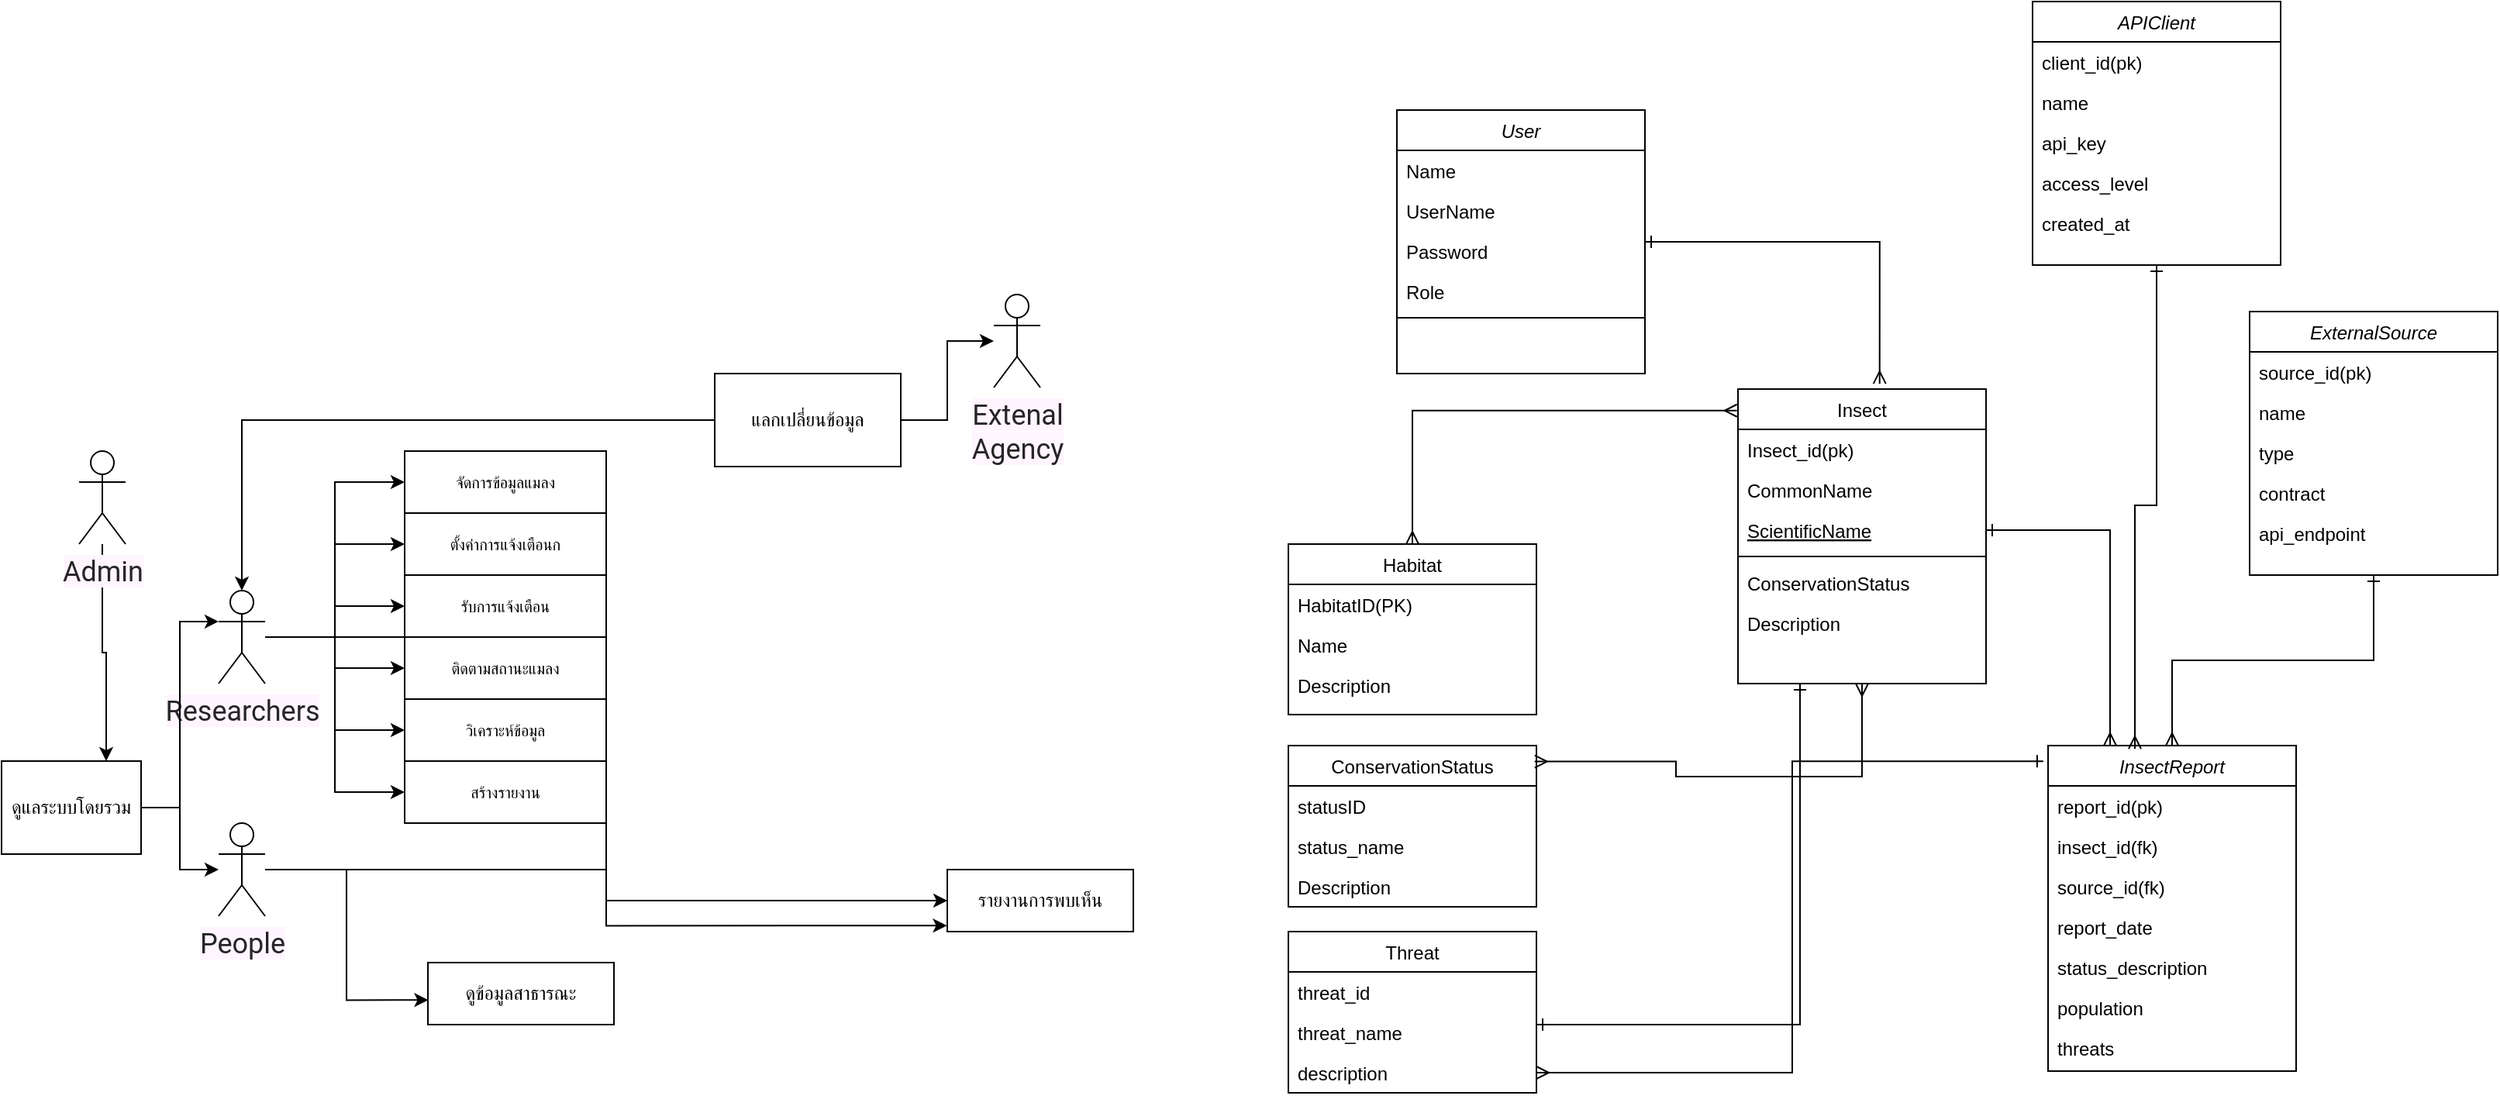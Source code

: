 <mxfile version="24.6.4" type="device">
  <diagram id="C5RBs43oDa-KdzZeNtuy" name="Page-1">
    <mxGraphModel dx="3023" dy="1640" grid="1" gridSize="10" guides="1" tooltips="1" connect="1" arrows="1" fold="1" page="1" pageScale="1" pageWidth="827" pageHeight="1169" math="0" shadow="0">
      <root>
        <mxCell id="WIyWlLk6GJQsqaUBKTNV-0" />
        <mxCell id="WIyWlLk6GJQsqaUBKTNV-1" parent="WIyWlLk6GJQsqaUBKTNV-0" />
        <mxCell id="zkfFHV4jXpPFQw0GAbJ--0" value="User" style="swimlane;fontStyle=2;align=center;verticalAlign=top;childLayout=stackLayout;horizontal=1;startSize=26;horizontalStack=0;resizeParent=1;resizeLast=0;collapsible=1;marginBottom=0;rounded=0;shadow=0;strokeWidth=1;" parent="WIyWlLk6GJQsqaUBKTNV-1" vertex="1">
          <mxGeometry x="90" y="230" width="160" height="170" as="geometry">
            <mxRectangle x="230" y="140" width="160" height="26" as="alternateBounds" />
          </mxGeometry>
        </mxCell>
        <mxCell id="zkfFHV4jXpPFQw0GAbJ--1" value="Name" style="text;align=left;verticalAlign=top;spacingLeft=4;spacingRight=4;overflow=hidden;rotatable=0;points=[[0,0.5],[1,0.5]];portConstraint=eastwest;" parent="zkfFHV4jXpPFQw0GAbJ--0" vertex="1">
          <mxGeometry y="26" width="160" height="26" as="geometry" />
        </mxCell>
        <mxCell id="zkfFHV4jXpPFQw0GAbJ--2" value="UserName" style="text;align=left;verticalAlign=top;spacingLeft=4;spacingRight=4;overflow=hidden;rotatable=0;points=[[0,0.5],[1,0.5]];portConstraint=eastwest;rounded=0;shadow=0;html=0;" parent="zkfFHV4jXpPFQw0GAbJ--0" vertex="1">
          <mxGeometry y="52" width="160" height="26" as="geometry" />
        </mxCell>
        <mxCell id="zkfFHV4jXpPFQw0GAbJ--3" value="Password" style="text;align=left;verticalAlign=top;spacingLeft=4;spacingRight=4;overflow=hidden;rotatable=0;points=[[0,0.5],[1,0.5]];portConstraint=eastwest;rounded=0;shadow=0;html=0;" parent="zkfFHV4jXpPFQw0GAbJ--0" vertex="1">
          <mxGeometry y="78" width="160" height="26" as="geometry" />
        </mxCell>
        <mxCell id="REAAwTQFTj6ytIggt4u_-1" value="Role" style="text;align=left;verticalAlign=top;spacingLeft=4;spacingRight=4;overflow=hidden;rotatable=0;points=[[0,0.5],[1,0.5]];portConstraint=eastwest;rounded=0;shadow=0;html=0;" vertex="1" parent="zkfFHV4jXpPFQw0GAbJ--0">
          <mxGeometry y="104" width="160" height="26" as="geometry" />
        </mxCell>
        <mxCell id="zkfFHV4jXpPFQw0GAbJ--4" value="" style="line;html=1;strokeWidth=1;align=left;verticalAlign=middle;spacingTop=-1;spacingLeft=3;spacingRight=3;rotatable=0;labelPosition=right;points=[];portConstraint=eastwest;" parent="zkfFHV4jXpPFQw0GAbJ--0" vertex="1">
          <mxGeometry y="130" width="160" height="8" as="geometry" />
        </mxCell>
        <mxCell id="zkfFHV4jXpPFQw0GAbJ--6" value="Insect" style="swimlane;fontStyle=0;align=center;verticalAlign=top;childLayout=stackLayout;horizontal=1;startSize=26;horizontalStack=0;resizeParent=1;resizeLast=0;collapsible=1;marginBottom=0;rounded=0;shadow=0;strokeWidth=1;" parent="WIyWlLk6GJQsqaUBKTNV-1" vertex="1">
          <mxGeometry x="310" y="410" width="160" height="190" as="geometry">
            <mxRectangle x="130" y="380" width="160" height="26" as="alternateBounds" />
          </mxGeometry>
        </mxCell>
        <mxCell id="zkfFHV4jXpPFQw0GAbJ--7" value="Insect_id(pk)" style="text;align=left;verticalAlign=top;spacingLeft=4;spacingRight=4;overflow=hidden;rotatable=0;points=[[0,0.5],[1,0.5]];portConstraint=eastwest;" parent="zkfFHV4jXpPFQw0GAbJ--6" vertex="1">
          <mxGeometry y="26" width="160" height="26" as="geometry" />
        </mxCell>
        <mxCell id="zkfFHV4jXpPFQw0GAbJ--8" value="CommonName" style="text;align=left;verticalAlign=top;spacingLeft=4;spacingRight=4;overflow=hidden;rotatable=0;points=[[0,0.5],[1,0.5]];portConstraint=eastwest;rounded=0;shadow=0;html=0;" parent="zkfFHV4jXpPFQw0GAbJ--6" vertex="1">
          <mxGeometry y="52" width="160" height="26" as="geometry" />
        </mxCell>
        <mxCell id="zkfFHV4jXpPFQw0GAbJ--10" value="ScientificName" style="text;align=left;verticalAlign=top;spacingLeft=4;spacingRight=4;overflow=hidden;rotatable=0;points=[[0,0.5],[1,0.5]];portConstraint=eastwest;fontStyle=4" parent="zkfFHV4jXpPFQw0GAbJ--6" vertex="1">
          <mxGeometry y="78" width="160" height="26" as="geometry" />
        </mxCell>
        <mxCell id="zkfFHV4jXpPFQw0GAbJ--9" value="" style="line;html=1;strokeWidth=1;align=left;verticalAlign=middle;spacingTop=-1;spacingLeft=3;spacingRight=3;rotatable=0;labelPosition=right;points=[];portConstraint=eastwest;" parent="zkfFHV4jXpPFQw0GAbJ--6" vertex="1">
          <mxGeometry y="104" width="160" height="8" as="geometry" />
        </mxCell>
        <mxCell id="zkfFHV4jXpPFQw0GAbJ--11" value="ConservationStatus " style="text;align=left;verticalAlign=top;spacingLeft=4;spacingRight=4;overflow=hidden;rotatable=0;points=[[0,0.5],[1,0.5]];portConstraint=eastwest;" parent="zkfFHV4jXpPFQw0GAbJ--6" vertex="1">
          <mxGeometry y="112" width="160" height="26" as="geometry" />
        </mxCell>
        <mxCell id="REAAwTQFTj6ytIggt4u_-2" value="Description " style="text;align=left;verticalAlign=top;spacingLeft=4;spacingRight=4;overflow=hidden;rotatable=0;points=[[0,0.5],[1,0.5]];portConstraint=eastwest;" vertex="1" parent="zkfFHV4jXpPFQw0GAbJ--6">
          <mxGeometry y="138" width="160" height="26" as="geometry" />
        </mxCell>
        <mxCell id="zkfFHV4jXpPFQw0GAbJ--13" value="ConservationStatus" style="swimlane;fontStyle=0;align=center;verticalAlign=top;childLayout=stackLayout;horizontal=1;startSize=26;horizontalStack=0;resizeParent=1;resizeLast=0;collapsible=1;marginBottom=0;rounded=0;shadow=0;strokeWidth=1;" parent="WIyWlLk6GJQsqaUBKTNV-1" vertex="1">
          <mxGeometry x="20" y="640" width="160" height="104" as="geometry">
            <mxRectangle x="340" y="380" width="170" height="26" as="alternateBounds" />
          </mxGeometry>
        </mxCell>
        <mxCell id="zkfFHV4jXpPFQw0GAbJ--14" value="statusID" style="text;align=left;verticalAlign=top;spacingLeft=4;spacingRight=4;overflow=hidden;rotatable=0;points=[[0,0.5],[1,0.5]];portConstraint=eastwest;" parent="zkfFHV4jXpPFQw0GAbJ--13" vertex="1">
          <mxGeometry y="26" width="160" height="26" as="geometry" />
        </mxCell>
        <mxCell id="REAAwTQFTj6ytIggt4u_-7" value="status_name" style="text;align=left;verticalAlign=top;spacingLeft=4;spacingRight=4;overflow=hidden;rotatable=0;points=[[0,0.5],[1,0.5]];portConstraint=eastwest;" vertex="1" parent="zkfFHV4jXpPFQw0GAbJ--13">
          <mxGeometry y="52" width="160" height="26" as="geometry" />
        </mxCell>
        <mxCell id="REAAwTQFTj6ytIggt4u_-8" value="Description" style="text;align=left;verticalAlign=top;spacingLeft=4;spacingRight=4;overflow=hidden;rotatable=0;points=[[0,0.5],[1,0.5]];portConstraint=eastwest;" vertex="1" parent="zkfFHV4jXpPFQw0GAbJ--13">
          <mxGeometry y="78" width="160" height="26" as="geometry" />
        </mxCell>
        <mxCell id="REAAwTQFTj6ytIggt4u_-3" style="edgeStyle=orthogonalEdgeStyle;rounded=0;orthogonalLoop=1;jettySize=auto;html=1;entryX=0.571;entryY=-0.018;entryDx=0;entryDy=0;entryPerimeter=0;endArrow=ERmany;endFill=0;startArrow=ERone;startFill=0;" edge="1" parent="WIyWlLk6GJQsqaUBKTNV-1" source="zkfFHV4jXpPFQw0GAbJ--0" target="zkfFHV4jXpPFQw0GAbJ--6">
          <mxGeometry relative="1" as="geometry" />
        </mxCell>
        <mxCell id="REAAwTQFTj6ytIggt4u_-12" style="edgeStyle=orthogonalEdgeStyle;rounded=0;orthogonalLoop=1;jettySize=auto;html=1;entryX=0.993;entryY=0.099;entryDx=0;entryDy=0;entryPerimeter=0;endArrow=ERmany;endFill=0;startArrow=ERmany;startFill=0;" edge="1" parent="WIyWlLk6GJQsqaUBKTNV-1" source="zkfFHV4jXpPFQw0GAbJ--6" target="zkfFHV4jXpPFQw0GAbJ--13">
          <mxGeometry relative="1" as="geometry">
            <Array as="points">
              <mxPoint x="270" y="660" />
            </Array>
          </mxGeometry>
        </mxCell>
        <mxCell id="REAAwTQFTj6ytIggt4u_-13" value="Habitat" style="swimlane;fontStyle=0;align=center;verticalAlign=top;childLayout=stackLayout;horizontal=1;startSize=26;horizontalStack=0;resizeParent=1;resizeLast=0;collapsible=1;marginBottom=0;rounded=0;shadow=0;strokeWidth=1;" vertex="1" parent="WIyWlLk6GJQsqaUBKTNV-1">
          <mxGeometry x="20" y="510" width="160" height="110" as="geometry">
            <mxRectangle x="340" y="380" width="170" height="26" as="alternateBounds" />
          </mxGeometry>
        </mxCell>
        <mxCell id="REAAwTQFTj6ytIggt4u_-14" value="HabitatID(PK)" style="text;align=left;verticalAlign=top;spacingLeft=4;spacingRight=4;overflow=hidden;rotatable=0;points=[[0,0.5],[1,0.5]];portConstraint=eastwest;" vertex="1" parent="REAAwTQFTj6ytIggt4u_-13">
          <mxGeometry y="26" width="160" height="26" as="geometry" />
        </mxCell>
        <mxCell id="REAAwTQFTj6ytIggt4u_-15" value="Name" style="text;align=left;verticalAlign=top;spacingLeft=4;spacingRight=4;overflow=hidden;rotatable=0;points=[[0,0.5],[1,0.5]];portConstraint=eastwest;" vertex="1" parent="REAAwTQFTj6ytIggt4u_-13">
          <mxGeometry y="52" width="160" height="26" as="geometry" />
        </mxCell>
        <mxCell id="REAAwTQFTj6ytIggt4u_-16" value="Description" style="text;align=left;verticalAlign=top;spacingLeft=4;spacingRight=4;overflow=hidden;rotatable=0;points=[[0,0.5],[1,0.5]];portConstraint=eastwest;" vertex="1" parent="REAAwTQFTj6ytIggt4u_-13">
          <mxGeometry y="78" width="160" height="26" as="geometry" />
        </mxCell>
        <mxCell id="REAAwTQFTj6ytIggt4u_-17" style="edgeStyle=orthogonalEdgeStyle;rounded=0;orthogonalLoop=1;jettySize=auto;html=1;entryX=0.5;entryY=0;entryDx=0;entryDy=0;endArrow=ERmany;endFill=0;startArrow=ERmany;startFill=0;exitX=-0.004;exitY=0.073;exitDx=0;exitDy=0;exitPerimeter=0;" edge="1" parent="WIyWlLk6GJQsqaUBKTNV-1" source="zkfFHV4jXpPFQw0GAbJ--6" target="REAAwTQFTj6ytIggt4u_-13">
          <mxGeometry relative="1" as="geometry">
            <mxPoint x="230" y="540" as="sourcePoint" />
            <mxPoint x="349" y="640" as="targetPoint" />
          </mxGeometry>
        </mxCell>
        <mxCell id="REAAwTQFTj6ytIggt4u_-23" value="Threat" style="swimlane;fontStyle=0;align=center;verticalAlign=top;childLayout=stackLayout;horizontal=1;startSize=26;horizontalStack=0;resizeParent=1;resizeLast=0;collapsible=1;marginBottom=0;rounded=0;shadow=0;strokeWidth=1;" vertex="1" parent="WIyWlLk6GJQsqaUBKTNV-1">
          <mxGeometry x="20" y="760" width="160" height="104" as="geometry">
            <mxRectangle x="340" y="380" width="170" height="26" as="alternateBounds" />
          </mxGeometry>
        </mxCell>
        <mxCell id="REAAwTQFTj6ytIggt4u_-24" value="threat_id" style="text;align=left;verticalAlign=top;spacingLeft=4;spacingRight=4;overflow=hidden;rotatable=0;points=[[0,0.5],[1,0.5]];portConstraint=eastwest;" vertex="1" parent="REAAwTQFTj6ytIggt4u_-23">
          <mxGeometry y="26" width="160" height="26" as="geometry" />
        </mxCell>
        <mxCell id="REAAwTQFTj6ytIggt4u_-25" value="threat_name" style="text;align=left;verticalAlign=top;spacingLeft=4;spacingRight=4;overflow=hidden;rotatable=0;points=[[0,0.5],[1,0.5]];portConstraint=eastwest;" vertex="1" parent="REAAwTQFTj6ytIggt4u_-23">
          <mxGeometry y="52" width="160" height="26" as="geometry" />
        </mxCell>
        <mxCell id="REAAwTQFTj6ytIggt4u_-26" value="description" style="text;align=left;verticalAlign=top;spacingLeft=4;spacingRight=4;overflow=hidden;rotatable=0;points=[[0,0.5],[1,0.5]];portConstraint=eastwest;" vertex="1" parent="REAAwTQFTj6ytIggt4u_-23">
          <mxGeometry y="78" width="160" height="26" as="geometry" />
        </mxCell>
        <mxCell id="REAAwTQFTj6ytIggt4u_-27" style="edgeStyle=orthogonalEdgeStyle;rounded=0;orthogonalLoop=1;jettySize=auto;html=1;endArrow=ERone;endFill=0;startArrow=ERone;startFill=0;" edge="1" parent="WIyWlLk6GJQsqaUBKTNV-1" source="REAAwTQFTj6ytIggt4u_-23" target="zkfFHV4jXpPFQw0GAbJ--6">
          <mxGeometry relative="1" as="geometry">
            <mxPoint x="350" y="640" as="targetPoint" />
            <Array as="points">
              <mxPoint x="350" y="820" />
            </Array>
          </mxGeometry>
        </mxCell>
        <mxCell id="REAAwTQFTj6ytIggt4u_-65" style="edgeStyle=orthogonalEdgeStyle;rounded=0;orthogonalLoop=1;jettySize=auto;html=1;entryX=0.5;entryY=0;entryDx=0;entryDy=0;endArrow=ERmany;endFill=0;startArrow=ERone;startFill=0;" edge="1" parent="WIyWlLk6GJQsqaUBKTNV-1" source="REAAwTQFTj6ytIggt4u_-42" target="REAAwTQFTj6ytIggt4u_-56">
          <mxGeometry relative="1" as="geometry" />
        </mxCell>
        <mxCell id="REAAwTQFTj6ytIggt4u_-42" value="ExternalSource" style="swimlane;fontStyle=2;align=center;verticalAlign=top;childLayout=stackLayout;horizontal=1;startSize=26;horizontalStack=0;resizeParent=1;resizeLast=0;collapsible=1;marginBottom=0;rounded=0;shadow=0;strokeWidth=1;" vertex="1" parent="WIyWlLk6GJQsqaUBKTNV-1">
          <mxGeometry x="640" y="360" width="160" height="170" as="geometry">
            <mxRectangle x="230" y="140" width="160" height="26" as="alternateBounds" />
          </mxGeometry>
        </mxCell>
        <mxCell id="REAAwTQFTj6ytIggt4u_-43" value="source_id(pk)" style="text;align=left;verticalAlign=top;spacingLeft=4;spacingRight=4;overflow=hidden;rotatable=0;points=[[0,0.5],[1,0.5]];portConstraint=eastwest;" vertex="1" parent="REAAwTQFTj6ytIggt4u_-42">
          <mxGeometry y="26" width="160" height="26" as="geometry" />
        </mxCell>
        <mxCell id="REAAwTQFTj6ytIggt4u_-44" value="name" style="text;align=left;verticalAlign=top;spacingLeft=4;spacingRight=4;overflow=hidden;rotatable=0;points=[[0,0.5],[1,0.5]];portConstraint=eastwest;rounded=0;shadow=0;html=0;" vertex="1" parent="REAAwTQFTj6ytIggt4u_-42">
          <mxGeometry y="52" width="160" height="26" as="geometry" />
        </mxCell>
        <mxCell id="REAAwTQFTj6ytIggt4u_-45" value="type" style="text;align=left;verticalAlign=top;spacingLeft=4;spacingRight=4;overflow=hidden;rotatable=0;points=[[0,0.5],[1,0.5]];portConstraint=eastwest;rounded=0;shadow=0;html=0;" vertex="1" parent="REAAwTQFTj6ytIggt4u_-42">
          <mxGeometry y="78" width="160" height="26" as="geometry" />
        </mxCell>
        <mxCell id="REAAwTQFTj6ytIggt4u_-46" value="contract" style="text;align=left;verticalAlign=top;spacingLeft=4;spacingRight=4;overflow=hidden;rotatable=0;points=[[0,0.5],[1,0.5]];portConstraint=eastwest;rounded=0;shadow=0;html=0;" vertex="1" parent="REAAwTQFTj6ytIggt4u_-42">
          <mxGeometry y="104" width="160" height="26" as="geometry" />
        </mxCell>
        <mxCell id="REAAwTQFTj6ytIggt4u_-55" value="api_endpoint" style="text;align=left;verticalAlign=top;spacingLeft=4;spacingRight=4;overflow=hidden;rotatable=0;points=[[0,0.5],[1,0.5]];portConstraint=eastwest;rounded=0;shadow=0;html=0;" vertex="1" parent="REAAwTQFTj6ytIggt4u_-42">
          <mxGeometry y="130" width="160" height="26" as="geometry" />
        </mxCell>
        <mxCell id="REAAwTQFTj6ytIggt4u_-48" value="APIClient" style="swimlane;fontStyle=2;align=center;verticalAlign=top;childLayout=stackLayout;horizontal=1;startSize=26;horizontalStack=0;resizeParent=1;resizeLast=0;collapsible=1;marginBottom=0;rounded=0;shadow=0;strokeWidth=1;" vertex="1" parent="WIyWlLk6GJQsqaUBKTNV-1">
          <mxGeometry x="500" y="160" width="160" height="170" as="geometry">
            <mxRectangle x="230" y="140" width="160" height="26" as="alternateBounds" />
          </mxGeometry>
        </mxCell>
        <mxCell id="REAAwTQFTj6ytIggt4u_-49" value="client_id(pk)" style="text;align=left;verticalAlign=top;spacingLeft=4;spacingRight=4;overflow=hidden;rotatable=0;points=[[0,0.5],[1,0.5]];portConstraint=eastwest;" vertex="1" parent="REAAwTQFTj6ytIggt4u_-48">
          <mxGeometry y="26" width="160" height="26" as="geometry" />
        </mxCell>
        <mxCell id="REAAwTQFTj6ytIggt4u_-50" value="name" style="text;align=left;verticalAlign=top;spacingLeft=4;spacingRight=4;overflow=hidden;rotatable=0;points=[[0,0.5],[1,0.5]];portConstraint=eastwest;rounded=0;shadow=0;html=0;" vertex="1" parent="REAAwTQFTj6ytIggt4u_-48">
          <mxGeometry y="52" width="160" height="26" as="geometry" />
        </mxCell>
        <mxCell id="REAAwTQFTj6ytIggt4u_-51" value="api_key" style="text;align=left;verticalAlign=top;spacingLeft=4;spacingRight=4;overflow=hidden;rotatable=0;points=[[0,0.5],[1,0.5]];portConstraint=eastwest;rounded=0;shadow=0;html=0;" vertex="1" parent="REAAwTQFTj6ytIggt4u_-48">
          <mxGeometry y="78" width="160" height="26" as="geometry" />
        </mxCell>
        <mxCell id="REAAwTQFTj6ytIggt4u_-52" value="access_level" style="text;align=left;verticalAlign=top;spacingLeft=4;spacingRight=4;overflow=hidden;rotatable=0;points=[[0,0.5],[1,0.5]];portConstraint=eastwest;rounded=0;shadow=0;html=0;" vertex="1" parent="REAAwTQFTj6ytIggt4u_-48">
          <mxGeometry y="104" width="160" height="26" as="geometry" />
        </mxCell>
        <mxCell id="REAAwTQFTj6ytIggt4u_-54" value="created_at" style="text;align=left;verticalAlign=top;spacingLeft=4;spacingRight=4;overflow=hidden;rotatable=0;points=[[0,0.5],[1,0.5]];portConstraint=eastwest;rounded=0;shadow=0;html=0;" vertex="1" parent="REAAwTQFTj6ytIggt4u_-48">
          <mxGeometry y="130" width="160" height="26" as="geometry" />
        </mxCell>
        <mxCell id="REAAwTQFTj6ytIggt4u_-56" value="InsectReport" style="swimlane;fontStyle=2;align=center;verticalAlign=top;childLayout=stackLayout;horizontal=1;startSize=26;horizontalStack=0;resizeParent=1;resizeLast=0;collapsible=1;marginBottom=0;rounded=0;shadow=0;strokeWidth=1;" vertex="1" parent="WIyWlLk6GJQsqaUBKTNV-1">
          <mxGeometry x="510" y="640" width="160" height="210" as="geometry">
            <mxRectangle x="230" y="140" width="160" height="26" as="alternateBounds" />
          </mxGeometry>
        </mxCell>
        <mxCell id="REAAwTQFTj6ytIggt4u_-57" value="report_id(pk)" style="text;align=left;verticalAlign=top;spacingLeft=4;spacingRight=4;overflow=hidden;rotatable=0;points=[[0,0.5],[1,0.5]];portConstraint=eastwest;" vertex="1" parent="REAAwTQFTj6ytIggt4u_-56">
          <mxGeometry y="26" width="160" height="26" as="geometry" />
        </mxCell>
        <mxCell id="REAAwTQFTj6ytIggt4u_-58" value="insect_id(fk)" style="text;align=left;verticalAlign=top;spacingLeft=4;spacingRight=4;overflow=hidden;rotatable=0;points=[[0,0.5],[1,0.5]];portConstraint=eastwest;rounded=0;shadow=0;html=0;" vertex="1" parent="REAAwTQFTj6ytIggt4u_-56">
          <mxGeometry y="52" width="160" height="26" as="geometry" />
        </mxCell>
        <mxCell id="REAAwTQFTj6ytIggt4u_-59" value="source_id(fk)" style="text;align=left;verticalAlign=top;spacingLeft=4;spacingRight=4;overflow=hidden;rotatable=0;points=[[0,0.5],[1,0.5]];portConstraint=eastwest;rounded=0;shadow=0;html=0;" vertex="1" parent="REAAwTQFTj6ytIggt4u_-56">
          <mxGeometry y="78" width="160" height="26" as="geometry" />
        </mxCell>
        <mxCell id="REAAwTQFTj6ytIggt4u_-60" value="report_date" style="text;align=left;verticalAlign=top;spacingLeft=4;spacingRight=4;overflow=hidden;rotatable=0;points=[[0,0.5],[1,0.5]];portConstraint=eastwest;rounded=0;shadow=0;html=0;" vertex="1" parent="REAAwTQFTj6ytIggt4u_-56">
          <mxGeometry y="104" width="160" height="26" as="geometry" />
        </mxCell>
        <mxCell id="REAAwTQFTj6ytIggt4u_-62" value="status_description" style="text;align=left;verticalAlign=top;spacingLeft=4;spacingRight=4;overflow=hidden;rotatable=0;points=[[0,0.5],[1,0.5]];portConstraint=eastwest;rounded=0;shadow=0;html=0;" vertex="1" parent="REAAwTQFTj6ytIggt4u_-56">
          <mxGeometry y="130" width="160" height="26" as="geometry" />
        </mxCell>
        <mxCell id="REAAwTQFTj6ytIggt4u_-63" value="population" style="text;align=left;verticalAlign=top;spacingLeft=4;spacingRight=4;overflow=hidden;rotatable=0;points=[[0,0.5],[1,0.5]];portConstraint=eastwest;rounded=0;shadow=0;html=0;" vertex="1" parent="REAAwTQFTj6ytIggt4u_-56">
          <mxGeometry y="156" width="160" height="26" as="geometry" />
        </mxCell>
        <mxCell id="REAAwTQFTj6ytIggt4u_-64" value="threats" style="text;align=left;verticalAlign=top;spacingLeft=4;spacingRight=4;overflow=hidden;rotatable=0;points=[[0,0.5],[1,0.5]];portConstraint=eastwest;rounded=0;shadow=0;html=0;" vertex="1" parent="REAAwTQFTj6ytIggt4u_-56">
          <mxGeometry y="182" width="160" height="26" as="geometry" />
        </mxCell>
        <mxCell id="REAAwTQFTj6ytIggt4u_-66" style="edgeStyle=orthogonalEdgeStyle;rounded=0;orthogonalLoop=1;jettySize=auto;html=1;entryX=0.25;entryY=0;entryDx=0;entryDy=0;endArrow=ERmany;endFill=0;startArrow=ERone;startFill=0;" edge="1" parent="WIyWlLk6GJQsqaUBKTNV-1" source="zkfFHV4jXpPFQw0GAbJ--10" target="REAAwTQFTj6ytIggt4u_-56">
          <mxGeometry relative="1" as="geometry" />
        </mxCell>
        <mxCell id="REAAwTQFTj6ytIggt4u_-67" style="edgeStyle=orthogonalEdgeStyle;rounded=0;orthogonalLoop=1;jettySize=auto;html=1;entryX=0.35;entryY=0.01;entryDx=0;entryDy=0;entryPerimeter=0;endArrow=ERmany;endFill=0;startArrow=ERone;startFill=0;" edge="1" parent="WIyWlLk6GJQsqaUBKTNV-1" source="REAAwTQFTj6ytIggt4u_-48" target="REAAwTQFTj6ytIggt4u_-56">
          <mxGeometry relative="1" as="geometry" />
        </mxCell>
        <mxCell id="REAAwTQFTj6ytIggt4u_-68" style="edgeStyle=orthogonalEdgeStyle;rounded=0;orthogonalLoop=1;jettySize=auto;html=1;entryX=-0.019;entryY=0.048;entryDx=0;entryDy=0;entryPerimeter=0;startArrow=ERmany;startFill=0;endArrow=ERone;endFill=0;" edge="1" parent="WIyWlLk6GJQsqaUBKTNV-1" source="REAAwTQFTj6ytIggt4u_-26" target="REAAwTQFTj6ytIggt4u_-56">
          <mxGeometry relative="1" as="geometry" />
        </mxCell>
        <mxCell id="REAAwTQFTj6ytIggt4u_-82" style="edgeStyle=orthogonalEdgeStyle;rounded=0;orthogonalLoop=1;jettySize=auto;html=1;entryX=0;entryY=0.5;entryDx=0;entryDy=0;" edge="1" parent="WIyWlLk6GJQsqaUBKTNV-1" source="REAAwTQFTj6ytIggt4u_-69" target="REAAwTQFTj6ytIggt4u_-71">
          <mxGeometry relative="1" as="geometry" />
        </mxCell>
        <mxCell id="REAAwTQFTj6ytIggt4u_-83" style="edgeStyle=orthogonalEdgeStyle;rounded=0;orthogonalLoop=1;jettySize=auto;html=1;entryX=0;entryY=0.5;entryDx=0;entryDy=0;" edge="1" parent="WIyWlLk6GJQsqaUBKTNV-1" source="REAAwTQFTj6ytIggt4u_-69" target="REAAwTQFTj6ytIggt4u_-72">
          <mxGeometry relative="1" as="geometry" />
        </mxCell>
        <mxCell id="REAAwTQFTj6ytIggt4u_-84" style="edgeStyle=orthogonalEdgeStyle;rounded=0;orthogonalLoop=1;jettySize=auto;html=1;entryX=0;entryY=0.5;entryDx=0;entryDy=0;" edge="1" parent="WIyWlLk6GJQsqaUBKTNV-1" source="REAAwTQFTj6ytIggt4u_-69" target="REAAwTQFTj6ytIggt4u_-73">
          <mxGeometry relative="1" as="geometry" />
        </mxCell>
        <mxCell id="REAAwTQFTj6ytIggt4u_-85" style="edgeStyle=orthogonalEdgeStyle;rounded=0;orthogonalLoop=1;jettySize=auto;html=1;entryX=0;entryY=0.5;entryDx=0;entryDy=0;" edge="1" parent="WIyWlLk6GJQsqaUBKTNV-1" source="REAAwTQFTj6ytIggt4u_-69" target="REAAwTQFTj6ytIggt4u_-76">
          <mxGeometry relative="1" as="geometry" />
        </mxCell>
        <mxCell id="REAAwTQFTj6ytIggt4u_-86" style="edgeStyle=orthogonalEdgeStyle;rounded=0;orthogonalLoop=1;jettySize=auto;html=1;entryX=0;entryY=0.5;entryDx=0;entryDy=0;" edge="1" parent="WIyWlLk6GJQsqaUBKTNV-1" source="REAAwTQFTj6ytIggt4u_-69" target="REAAwTQFTj6ytIggt4u_-74">
          <mxGeometry relative="1" as="geometry" />
        </mxCell>
        <mxCell id="REAAwTQFTj6ytIggt4u_-87" style="edgeStyle=orthogonalEdgeStyle;rounded=0;orthogonalLoop=1;jettySize=auto;html=1;entryX=0;entryY=0.5;entryDx=0;entryDy=0;" edge="1" parent="WIyWlLk6GJQsqaUBKTNV-1" source="REAAwTQFTj6ytIggt4u_-69" target="REAAwTQFTj6ytIggt4u_-75">
          <mxGeometry relative="1" as="geometry" />
        </mxCell>
        <mxCell id="REAAwTQFTj6ytIggt4u_-69" value="&lt;span style=&quot;color: rgb(37, 37, 37); font-family: Roboto, arial, sans-serif; font-size: 18px; text-align: start; text-wrap: wrap; background-color: rgb(255, 245, 255);&quot;&gt;Researchers&lt;/span&gt;" style="shape=umlActor;verticalLabelPosition=bottom;verticalAlign=top;html=1;outlineConnect=0;" vertex="1" parent="WIyWlLk6GJQsqaUBKTNV-1">
          <mxGeometry x="-670" y="540" width="30" height="60" as="geometry" />
        </mxCell>
        <mxCell id="REAAwTQFTj6ytIggt4u_-80" style="edgeStyle=orthogonalEdgeStyle;rounded=0;orthogonalLoop=1;jettySize=auto;html=1;entryX=0;entryY=0.5;entryDx=0;entryDy=0;" edge="1" parent="WIyWlLk6GJQsqaUBKTNV-1" source="REAAwTQFTj6ytIggt4u_-70" target="REAAwTQFTj6ytIggt4u_-77">
          <mxGeometry relative="1" as="geometry" />
        </mxCell>
        <mxCell id="REAAwTQFTj6ytIggt4u_-70" value="&lt;div style=&quot;text-align: start;&quot;&gt;&lt;font face=&quot;Roboto, arial, sans-serif&quot; color=&quot;#252525&quot;&gt;&lt;span style=&quot;font-size: 18px; text-wrap: wrap; background-color: rgb(255, 245, 255);&quot;&gt;People&lt;/span&gt;&lt;/font&gt;&lt;/div&gt;" style="shape=umlActor;verticalLabelPosition=bottom;verticalAlign=top;html=1;outlineConnect=0;" vertex="1" parent="WIyWlLk6GJQsqaUBKTNV-1">
          <mxGeometry x="-670" y="690" width="30" height="60" as="geometry" />
        </mxCell>
        <mxCell id="REAAwTQFTj6ytIggt4u_-71" value="&lt;font style=&quot;font-size: 10px;&quot;&gt;จัดการข้อมูลแมลง&lt;/font&gt;" style="rounded=0;whiteSpace=wrap;html=1;" vertex="1" parent="WIyWlLk6GJQsqaUBKTNV-1">
          <mxGeometry x="-550" y="450" width="130" height="40" as="geometry" />
        </mxCell>
        <mxCell id="REAAwTQFTj6ytIggt4u_-72" value="&lt;font style=&quot;font-size: 10px;&quot;&gt;ตั้งค่าการแจ้งเตือนก&lt;/font&gt;" style="rounded=0;whiteSpace=wrap;html=1;" vertex="1" parent="WIyWlLk6GJQsqaUBKTNV-1">
          <mxGeometry x="-550" y="490" width="130" height="40" as="geometry" />
        </mxCell>
        <mxCell id="REAAwTQFTj6ytIggt4u_-73" value="&lt;font style=&quot;font-size: 10px;&quot;&gt;รับการแจ้งเตือน&lt;/font&gt;" style="rounded=0;whiteSpace=wrap;html=1;" vertex="1" parent="WIyWlLk6GJQsqaUBKTNV-1">
          <mxGeometry x="-550" y="530" width="130" height="40" as="geometry" />
        </mxCell>
        <mxCell id="REAAwTQFTj6ytIggt4u_-74" value="&lt;font style=&quot;font-size: 10px;&quot;&gt;วิเคราะห์ข้อมูล&lt;/font&gt;" style="rounded=0;whiteSpace=wrap;html=1;" vertex="1" parent="WIyWlLk6GJQsqaUBKTNV-1">
          <mxGeometry x="-550" y="610" width="130" height="40" as="geometry" />
        </mxCell>
        <mxCell id="REAAwTQFTj6ytIggt4u_-75" value="&lt;font style=&quot;font-size: 10px;&quot;&gt;สร้างรายงาน&lt;/font&gt;" style="rounded=0;whiteSpace=wrap;html=1;" vertex="1" parent="WIyWlLk6GJQsqaUBKTNV-1">
          <mxGeometry x="-550" y="650" width="130" height="40" as="geometry" />
        </mxCell>
        <mxCell id="REAAwTQFTj6ytIggt4u_-76" value="&lt;font style=&quot;font-size: 10px;&quot;&gt;ติดตามสถานะแมลง&lt;/font&gt;" style="rounded=0;whiteSpace=wrap;html=1;" vertex="1" parent="WIyWlLk6GJQsqaUBKTNV-1">
          <mxGeometry x="-550" y="570" width="130" height="40" as="geometry" />
        </mxCell>
        <mxCell id="REAAwTQFTj6ytIggt4u_-77" value="รายงานการพบเห็น" style="rounded=0;whiteSpace=wrap;html=1;" vertex="1" parent="WIyWlLk6GJQsqaUBKTNV-1">
          <mxGeometry x="-200" y="720" width="120" height="40" as="geometry" />
        </mxCell>
        <mxCell id="REAAwTQFTj6ytIggt4u_-78" value="ดูข้อมูลสาธารณะ" style="rounded=0;whiteSpace=wrap;html=1;" vertex="1" parent="WIyWlLk6GJQsqaUBKTNV-1">
          <mxGeometry x="-535" y="780" width="120" height="40" as="geometry" />
        </mxCell>
        <mxCell id="REAAwTQFTj6ytIggt4u_-81" style="edgeStyle=orthogonalEdgeStyle;rounded=0;orthogonalLoop=1;jettySize=auto;html=1;entryX=0.002;entryY=0.604;entryDx=0;entryDy=0;entryPerimeter=0;" edge="1" parent="WIyWlLk6GJQsqaUBKTNV-1" source="REAAwTQFTj6ytIggt4u_-70" target="REAAwTQFTj6ytIggt4u_-78">
          <mxGeometry relative="1" as="geometry" />
        </mxCell>
        <mxCell id="REAAwTQFTj6ytIggt4u_-88" style="edgeStyle=orthogonalEdgeStyle;rounded=0;orthogonalLoop=1;jettySize=auto;html=1;entryX=-0.002;entryY=0.904;entryDx=0;entryDy=0;entryPerimeter=0;" edge="1" parent="WIyWlLk6GJQsqaUBKTNV-1" source="REAAwTQFTj6ytIggt4u_-69" target="REAAwTQFTj6ytIggt4u_-77">
          <mxGeometry relative="1" as="geometry" />
        </mxCell>
        <mxCell id="REAAwTQFTj6ytIggt4u_-100" style="edgeStyle=orthogonalEdgeStyle;rounded=0;orthogonalLoop=1;jettySize=auto;html=1;entryX=0.75;entryY=0;entryDx=0;entryDy=0;" edge="1" parent="WIyWlLk6GJQsqaUBKTNV-1" source="REAAwTQFTj6ytIggt4u_-89" target="REAAwTQFTj6ytIggt4u_-99">
          <mxGeometry relative="1" as="geometry" />
        </mxCell>
        <mxCell id="REAAwTQFTj6ytIggt4u_-89" value="&lt;div style=&quot;text-align: start;&quot;&gt;&lt;font face=&quot;Roboto, arial, sans-serif&quot; color=&quot;#252525&quot;&gt;&lt;span style=&quot;font-size: 18px; text-wrap: wrap; background-color: rgb(255, 245, 255);&quot;&gt;Admin&lt;/span&gt;&lt;/font&gt;&lt;/div&gt;" style="shape=umlActor;verticalLabelPosition=bottom;verticalAlign=top;html=1;outlineConnect=0;" vertex="1" parent="WIyWlLk6GJQsqaUBKTNV-1">
          <mxGeometry x="-760" y="450" width="30" height="60" as="geometry" />
        </mxCell>
        <mxCell id="REAAwTQFTj6ytIggt4u_-92" value="&lt;span style=&quot;color: rgb(37, 37, 37); font-family: Roboto, arial, sans-serif; font-size: 18px; text-align: start; text-wrap: wrap; background-color: rgb(255, 245, 255);&quot;&gt;Extenal Agency&lt;/span&gt;" style="shape=umlActor;verticalLabelPosition=bottom;verticalAlign=top;html=1;outlineConnect=0;" vertex="1" parent="WIyWlLk6GJQsqaUBKTNV-1">
          <mxGeometry x="-170" y="349" width="30" height="60" as="geometry" />
        </mxCell>
        <mxCell id="REAAwTQFTj6ytIggt4u_-96" style="edgeStyle=orthogonalEdgeStyle;rounded=0;orthogonalLoop=1;jettySize=auto;html=1;" edge="1" parent="WIyWlLk6GJQsqaUBKTNV-1" source="REAAwTQFTj6ytIggt4u_-95" target="REAAwTQFTj6ytIggt4u_-92">
          <mxGeometry relative="1" as="geometry" />
        </mxCell>
        <mxCell id="REAAwTQFTj6ytIggt4u_-95" value="แลกเปลี่ยนข้อมูล" style="rounded=0;whiteSpace=wrap;html=1;" vertex="1" parent="WIyWlLk6GJQsqaUBKTNV-1">
          <mxGeometry x="-350" y="400" width="120" height="60" as="geometry" />
        </mxCell>
        <mxCell id="REAAwTQFTj6ytIggt4u_-97" style="edgeStyle=orthogonalEdgeStyle;rounded=0;orthogonalLoop=1;jettySize=auto;html=1;entryX=0.5;entryY=0;entryDx=0;entryDy=0;entryPerimeter=0;" edge="1" parent="WIyWlLk6GJQsqaUBKTNV-1" source="REAAwTQFTj6ytIggt4u_-95" target="REAAwTQFTj6ytIggt4u_-69">
          <mxGeometry relative="1" as="geometry" />
        </mxCell>
        <mxCell id="REAAwTQFTj6ytIggt4u_-102" style="edgeStyle=orthogonalEdgeStyle;rounded=0;orthogonalLoop=1;jettySize=auto;html=1;" edge="1" parent="WIyWlLk6GJQsqaUBKTNV-1" source="REAAwTQFTj6ytIggt4u_-99" target="REAAwTQFTj6ytIggt4u_-70">
          <mxGeometry relative="1" as="geometry" />
        </mxCell>
        <mxCell id="REAAwTQFTj6ytIggt4u_-99" value="ดูแลระบบโดยรวม" style="rounded=0;whiteSpace=wrap;html=1;" vertex="1" parent="WIyWlLk6GJQsqaUBKTNV-1">
          <mxGeometry x="-810" y="650" width="90" height="60" as="geometry" />
        </mxCell>
        <mxCell id="REAAwTQFTj6ytIggt4u_-101" style="edgeStyle=orthogonalEdgeStyle;rounded=0;orthogonalLoop=1;jettySize=auto;html=1;entryX=0;entryY=0.333;entryDx=0;entryDy=0;entryPerimeter=0;" edge="1" parent="WIyWlLk6GJQsqaUBKTNV-1" source="REAAwTQFTj6ytIggt4u_-99" target="REAAwTQFTj6ytIggt4u_-69">
          <mxGeometry relative="1" as="geometry" />
        </mxCell>
      </root>
    </mxGraphModel>
  </diagram>
</mxfile>
